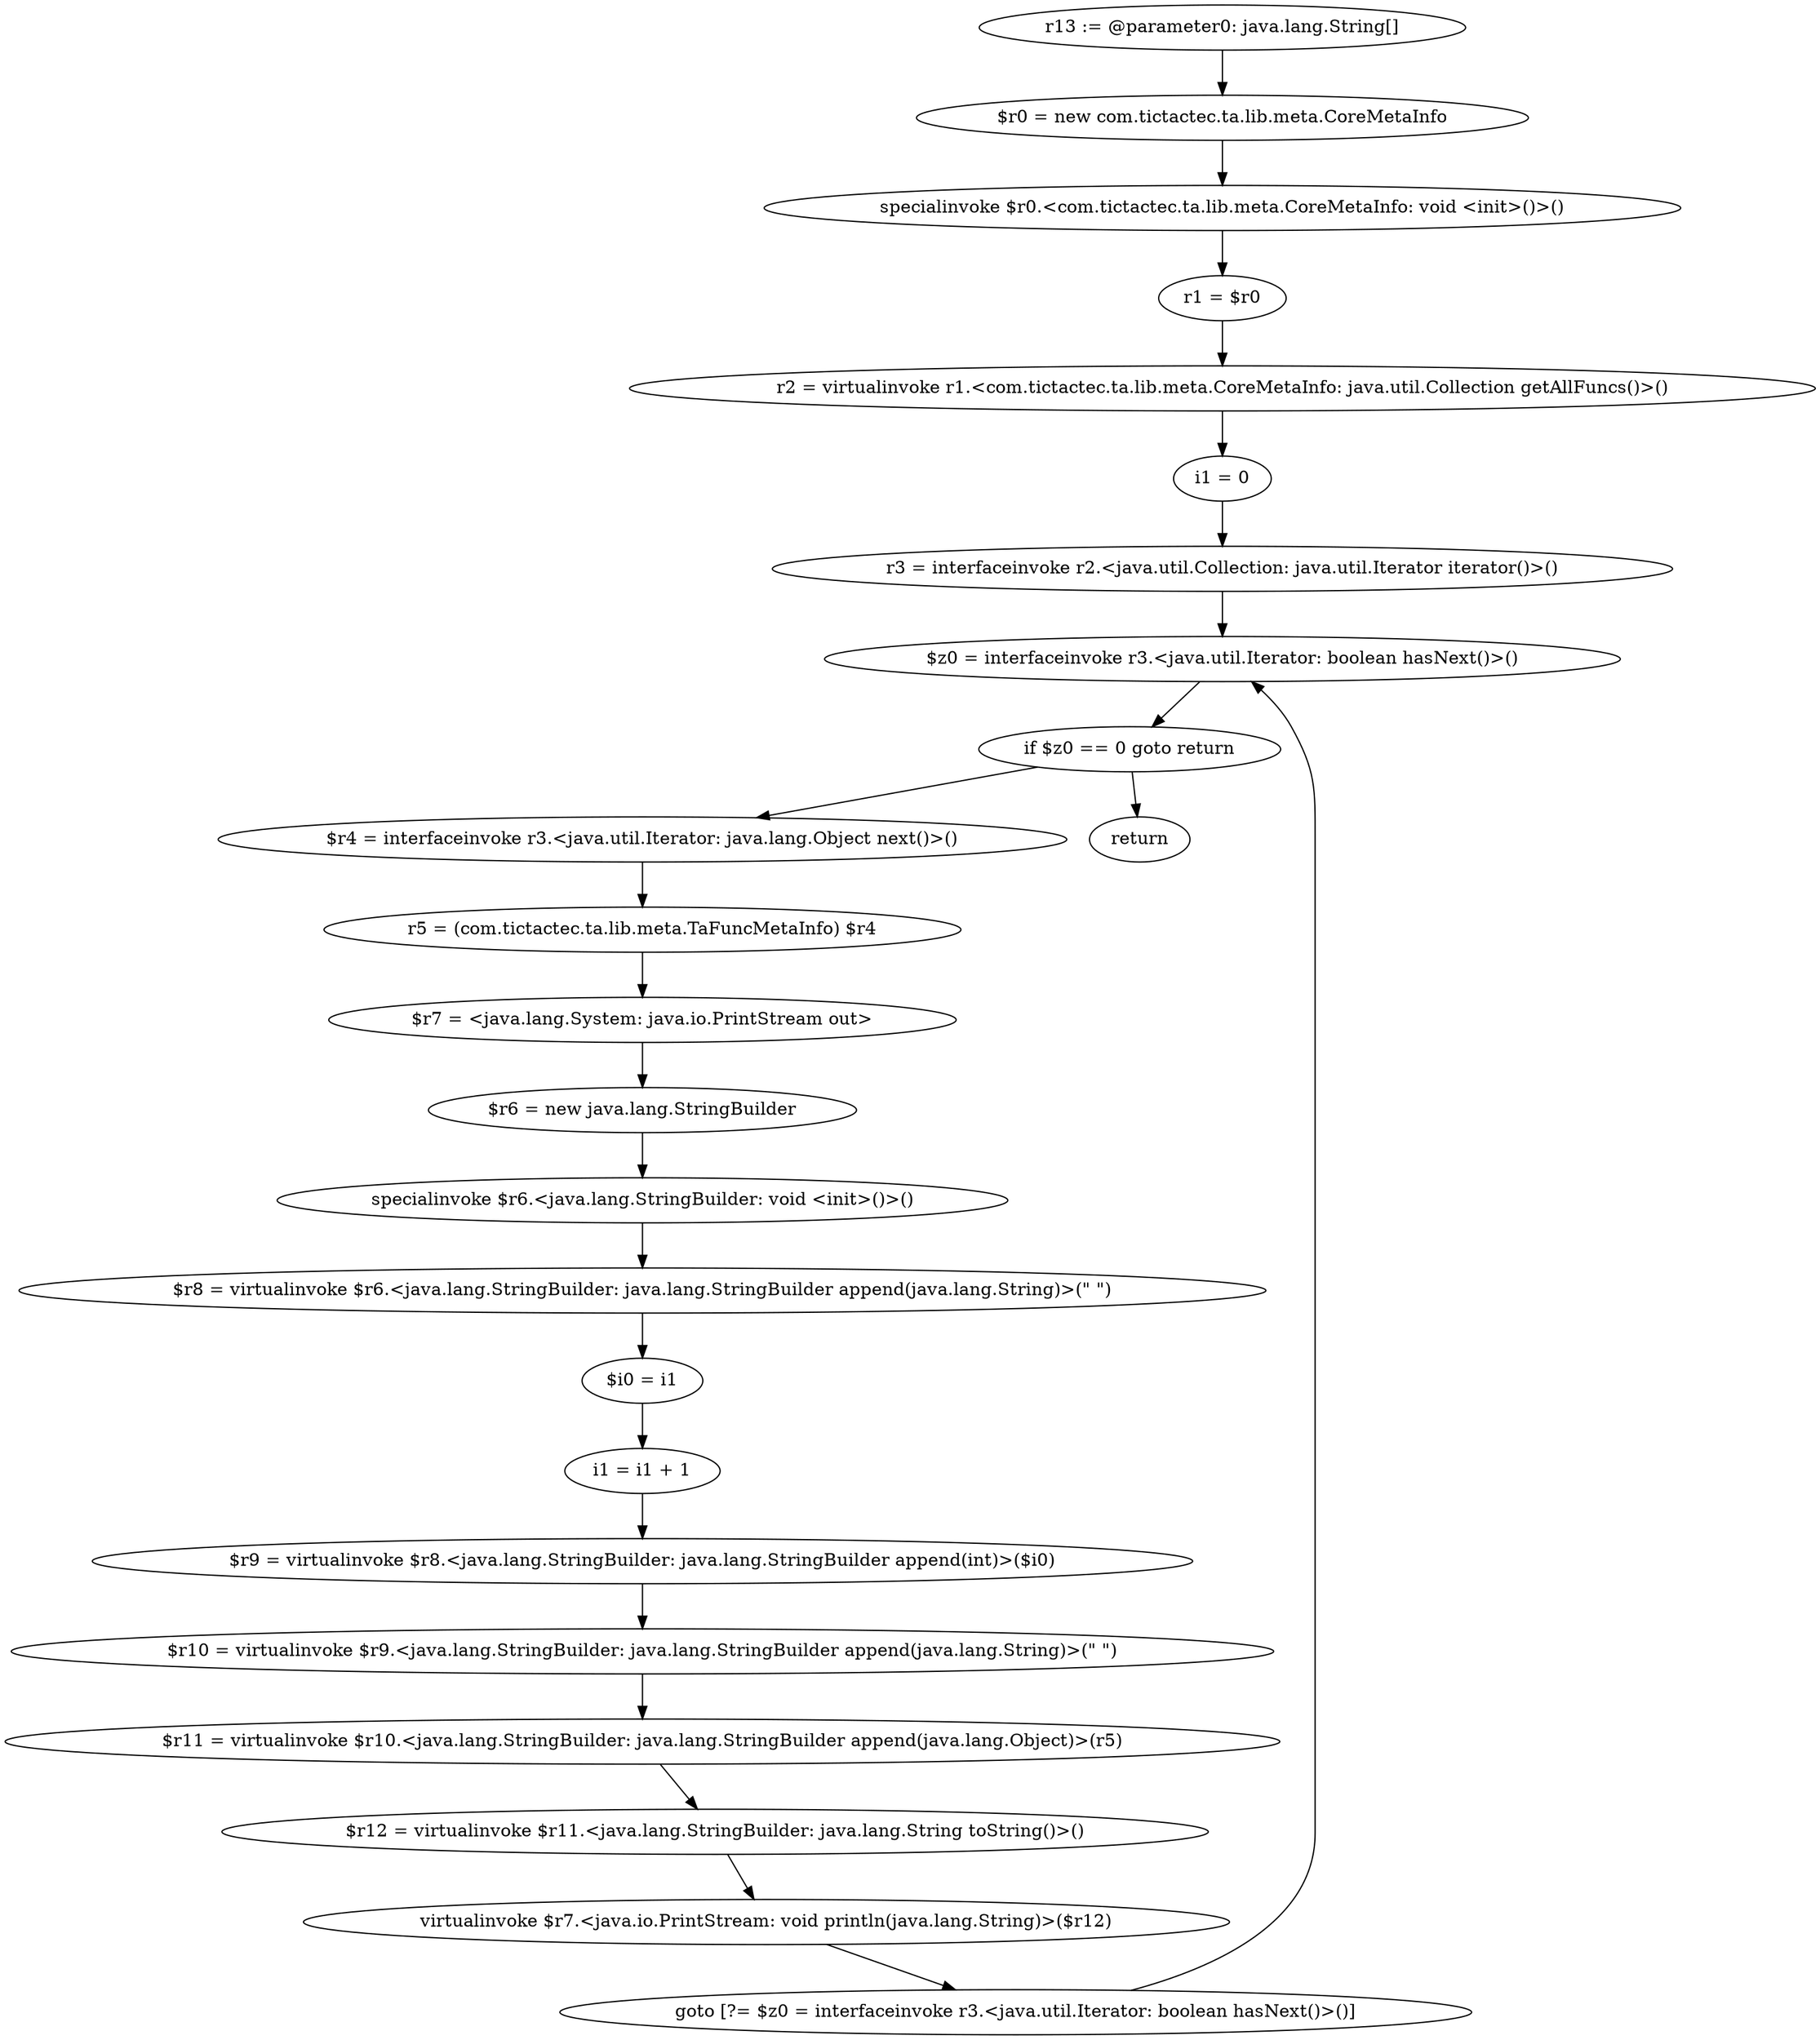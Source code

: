 digraph "unitGraph" {
    "r13 := @parameter0: java.lang.String[]"
    "$r0 = new com.tictactec.ta.lib.meta.CoreMetaInfo"
    "specialinvoke $r0.<com.tictactec.ta.lib.meta.CoreMetaInfo: void <init>()>()"
    "r1 = $r0"
    "r2 = virtualinvoke r1.<com.tictactec.ta.lib.meta.CoreMetaInfo: java.util.Collection getAllFuncs()>()"
    "i1 = 0"
    "r3 = interfaceinvoke r2.<java.util.Collection: java.util.Iterator iterator()>()"
    "$z0 = interfaceinvoke r3.<java.util.Iterator: boolean hasNext()>()"
    "if $z0 == 0 goto return"
    "$r4 = interfaceinvoke r3.<java.util.Iterator: java.lang.Object next()>()"
    "r5 = (com.tictactec.ta.lib.meta.TaFuncMetaInfo) $r4"
    "$r7 = <java.lang.System: java.io.PrintStream out>"
    "$r6 = new java.lang.StringBuilder"
    "specialinvoke $r6.<java.lang.StringBuilder: void <init>()>()"
    "$r8 = virtualinvoke $r6.<java.lang.StringBuilder: java.lang.StringBuilder append(java.lang.String)>(\" \")"
    "$i0 = i1"
    "i1 = i1 + 1"
    "$r9 = virtualinvoke $r8.<java.lang.StringBuilder: java.lang.StringBuilder append(int)>($i0)"
    "$r10 = virtualinvoke $r9.<java.lang.StringBuilder: java.lang.StringBuilder append(java.lang.String)>(\" \")"
    "$r11 = virtualinvoke $r10.<java.lang.StringBuilder: java.lang.StringBuilder append(java.lang.Object)>(r5)"
    "$r12 = virtualinvoke $r11.<java.lang.StringBuilder: java.lang.String toString()>()"
    "virtualinvoke $r7.<java.io.PrintStream: void println(java.lang.String)>($r12)"
    "goto [?= $z0 = interfaceinvoke r3.<java.util.Iterator: boolean hasNext()>()]"
    "return"
    "r13 := @parameter0: java.lang.String[]"->"$r0 = new com.tictactec.ta.lib.meta.CoreMetaInfo";
    "$r0 = new com.tictactec.ta.lib.meta.CoreMetaInfo"->"specialinvoke $r0.<com.tictactec.ta.lib.meta.CoreMetaInfo: void <init>()>()";
    "specialinvoke $r0.<com.tictactec.ta.lib.meta.CoreMetaInfo: void <init>()>()"->"r1 = $r0";
    "r1 = $r0"->"r2 = virtualinvoke r1.<com.tictactec.ta.lib.meta.CoreMetaInfo: java.util.Collection getAllFuncs()>()";
    "r2 = virtualinvoke r1.<com.tictactec.ta.lib.meta.CoreMetaInfo: java.util.Collection getAllFuncs()>()"->"i1 = 0";
    "i1 = 0"->"r3 = interfaceinvoke r2.<java.util.Collection: java.util.Iterator iterator()>()";
    "r3 = interfaceinvoke r2.<java.util.Collection: java.util.Iterator iterator()>()"->"$z0 = interfaceinvoke r3.<java.util.Iterator: boolean hasNext()>()";
    "$z0 = interfaceinvoke r3.<java.util.Iterator: boolean hasNext()>()"->"if $z0 == 0 goto return";
    "if $z0 == 0 goto return"->"$r4 = interfaceinvoke r3.<java.util.Iterator: java.lang.Object next()>()";
    "if $z0 == 0 goto return"->"return";
    "$r4 = interfaceinvoke r3.<java.util.Iterator: java.lang.Object next()>()"->"r5 = (com.tictactec.ta.lib.meta.TaFuncMetaInfo) $r4";
    "r5 = (com.tictactec.ta.lib.meta.TaFuncMetaInfo) $r4"->"$r7 = <java.lang.System: java.io.PrintStream out>";
    "$r7 = <java.lang.System: java.io.PrintStream out>"->"$r6 = new java.lang.StringBuilder";
    "$r6 = new java.lang.StringBuilder"->"specialinvoke $r6.<java.lang.StringBuilder: void <init>()>()";
    "specialinvoke $r6.<java.lang.StringBuilder: void <init>()>()"->"$r8 = virtualinvoke $r6.<java.lang.StringBuilder: java.lang.StringBuilder append(java.lang.String)>(\" \")";
    "$r8 = virtualinvoke $r6.<java.lang.StringBuilder: java.lang.StringBuilder append(java.lang.String)>(\" \")"->"$i0 = i1";
    "$i0 = i1"->"i1 = i1 + 1";
    "i1 = i1 + 1"->"$r9 = virtualinvoke $r8.<java.lang.StringBuilder: java.lang.StringBuilder append(int)>($i0)";
    "$r9 = virtualinvoke $r8.<java.lang.StringBuilder: java.lang.StringBuilder append(int)>($i0)"->"$r10 = virtualinvoke $r9.<java.lang.StringBuilder: java.lang.StringBuilder append(java.lang.String)>(\" \")";
    "$r10 = virtualinvoke $r9.<java.lang.StringBuilder: java.lang.StringBuilder append(java.lang.String)>(\" \")"->"$r11 = virtualinvoke $r10.<java.lang.StringBuilder: java.lang.StringBuilder append(java.lang.Object)>(r5)";
    "$r11 = virtualinvoke $r10.<java.lang.StringBuilder: java.lang.StringBuilder append(java.lang.Object)>(r5)"->"$r12 = virtualinvoke $r11.<java.lang.StringBuilder: java.lang.String toString()>()";
    "$r12 = virtualinvoke $r11.<java.lang.StringBuilder: java.lang.String toString()>()"->"virtualinvoke $r7.<java.io.PrintStream: void println(java.lang.String)>($r12)";
    "virtualinvoke $r7.<java.io.PrintStream: void println(java.lang.String)>($r12)"->"goto [?= $z0 = interfaceinvoke r3.<java.util.Iterator: boolean hasNext()>()]";
    "goto [?= $z0 = interfaceinvoke r3.<java.util.Iterator: boolean hasNext()>()]"->"$z0 = interfaceinvoke r3.<java.util.Iterator: boolean hasNext()>()";
}
